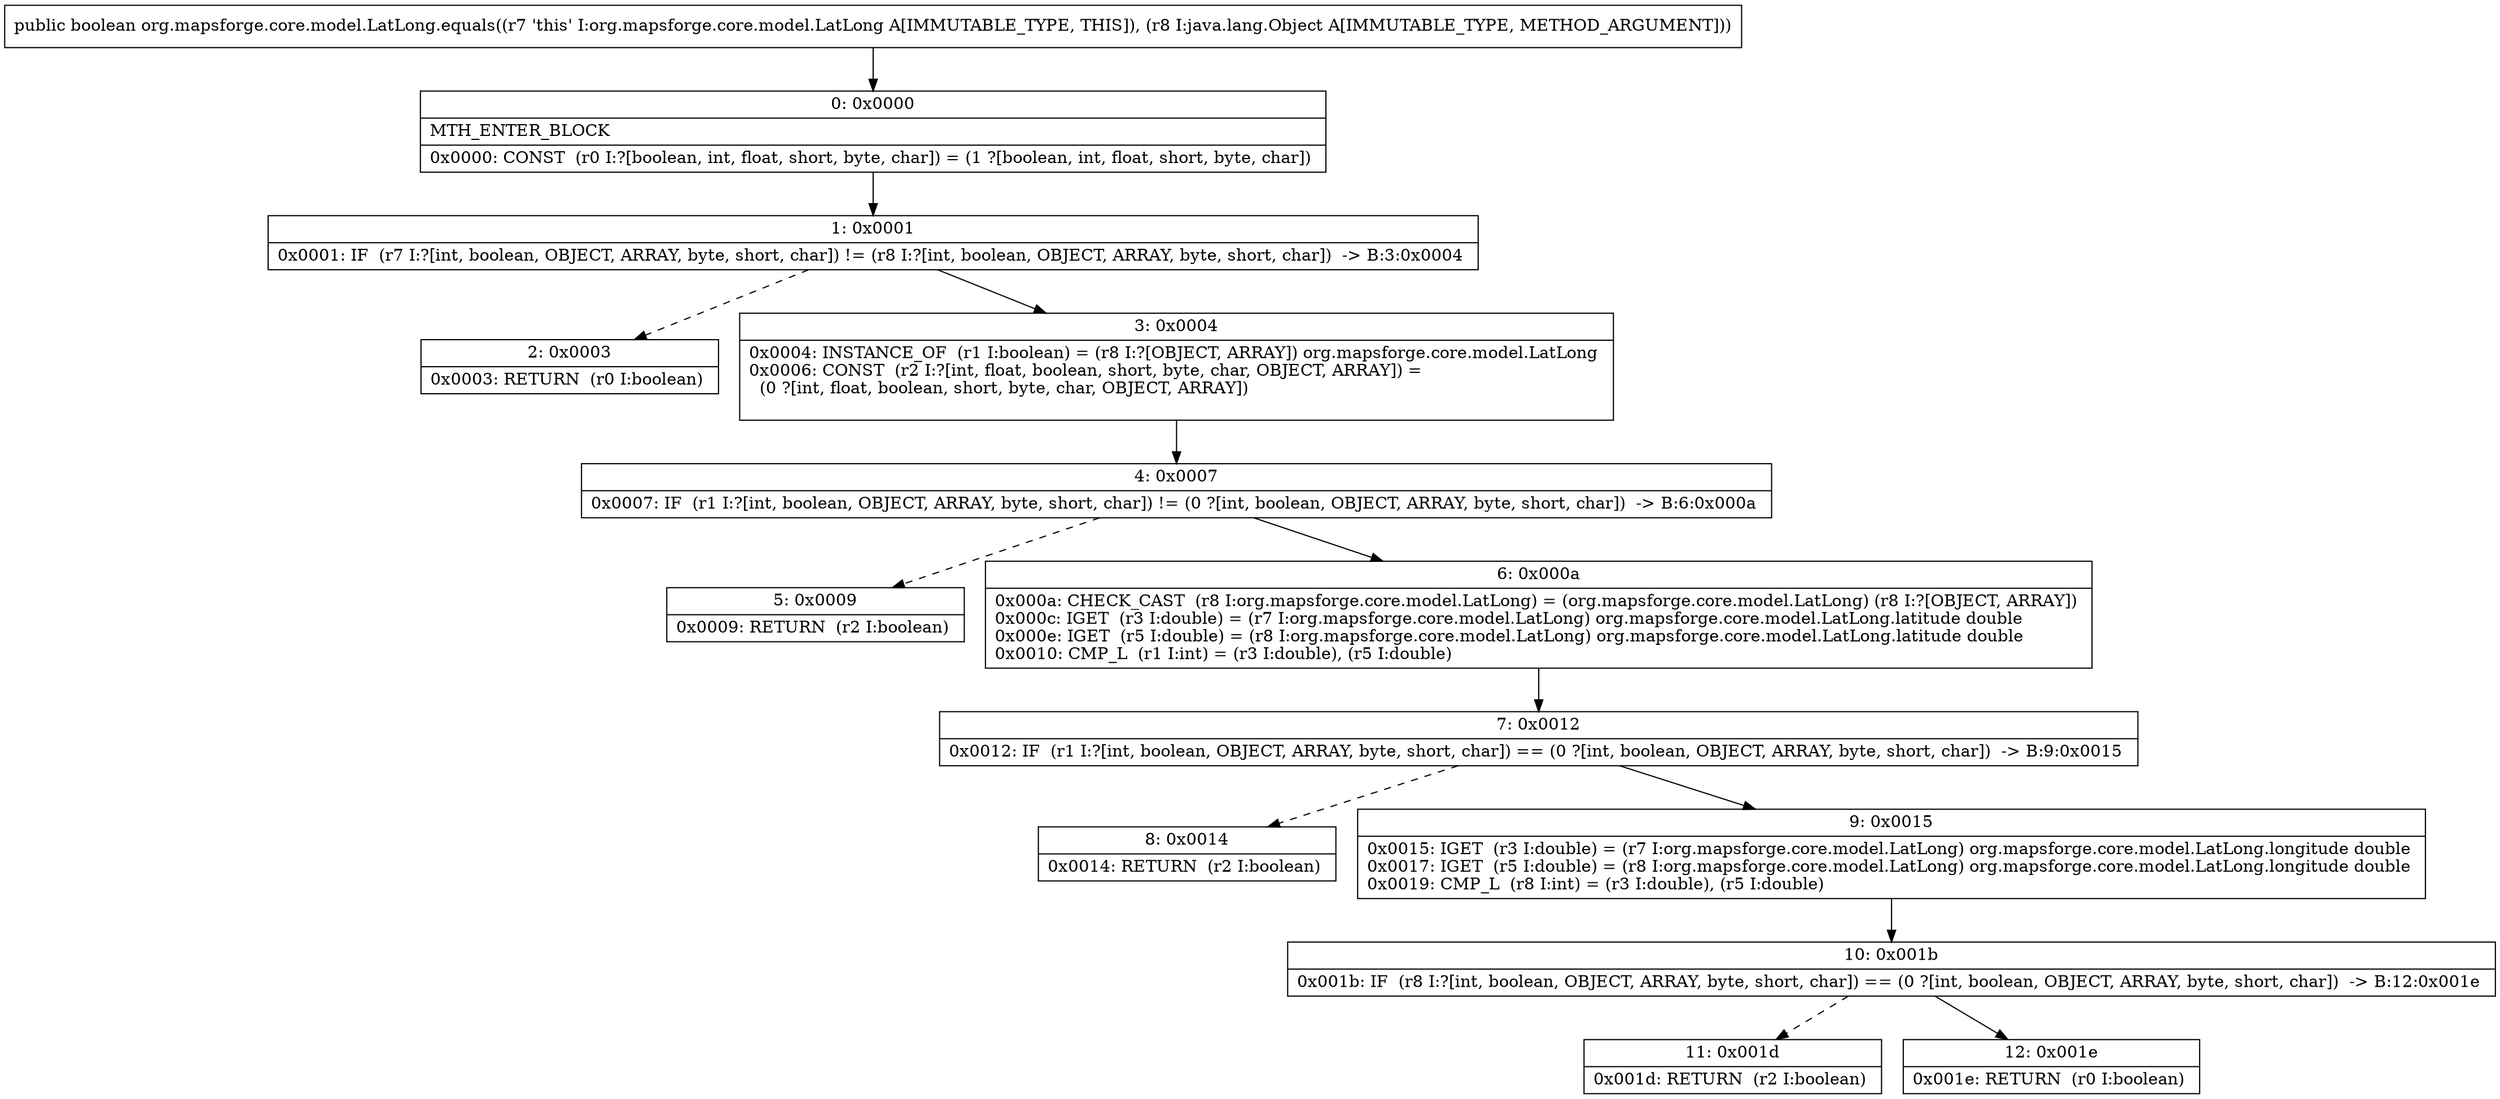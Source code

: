 digraph "CFG fororg.mapsforge.core.model.LatLong.equals(Ljava\/lang\/Object;)Z" {
Node_0 [shape=record,label="{0\:\ 0x0000|MTH_ENTER_BLOCK\l|0x0000: CONST  (r0 I:?[boolean, int, float, short, byte, char]) = (1 ?[boolean, int, float, short, byte, char]) \l}"];
Node_1 [shape=record,label="{1\:\ 0x0001|0x0001: IF  (r7 I:?[int, boolean, OBJECT, ARRAY, byte, short, char]) != (r8 I:?[int, boolean, OBJECT, ARRAY, byte, short, char])  \-\> B:3:0x0004 \l}"];
Node_2 [shape=record,label="{2\:\ 0x0003|0x0003: RETURN  (r0 I:boolean) \l}"];
Node_3 [shape=record,label="{3\:\ 0x0004|0x0004: INSTANCE_OF  (r1 I:boolean) = (r8 I:?[OBJECT, ARRAY]) org.mapsforge.core.model.LatLong \l0x0006: CONST  (r2 I:?[int, float, boolean, short, byte, char, OBJECT, ARRAY]) = \l  (0 ?[int, float, boolean, short, byte, char, OBJECT, ARRAY])\l \l}"];
Node_4 [shape=record,label="{4\:\ 0x0007|0x0007: IF  (r1 I:?[int, boolean, OBJECT, ARRAY, byte, short, char]) != (0 ?[int, boolean, OBJECT, ARRAY, byte, short, char])  \-\> B:6:0x000a \l}"];
Node_5 [shape=record,label="{5\:\ 0x0009|0x0009: RETURN  (r2 I:boolean) \l}"];
Node_6 [shape=record,label="{6\:\ 0x000a|0x000a: CHECK_CAST  (r8 I:org.mapsforge.core.model.LatLong) = (org.mapsforge.core.model.LatLong) (r8 I:?[OBJECT, ARRAY]) \l0x000c: IGET  (r3 I:double) = (r7 I:org.mapsforge.core.model.LatLong) org.mapsforge.core.model.LatLong.latitude double \l0x000e: IGET  (r5 I:double) = (r8 I:org.mapsforge.core.model.LatLong) org.mapsforge.core.model.LatLong.latitude double \l0x0010: CMP_L  (r1 I:int) = (r3 I:double), (r5 I:double) \l}"];
Node_7 [shape=record,label="{7\:\ 0x0012|0x0012: IF  (r1 I:?[int, boolean, OBJECT, ARRAY, byte, short, char]) == (0 ?[int, boolean, OBJECT, ARRAY, byte, short, char])  \-\> B:9:0x0015 \l}"];
Node_8 [shape=record,label="{8\:\ 0x0014|0x0014: RETURN  (r2 I:boolean) \l}"];
Node_9 [shape=record,label="{9\:\ 0x0015|0x0015: IGET  (r3 I:double) = (r7 I:org.mapsforge.core.model.LatLong) org.mapsforge.core.model.LatLong.longitude double \l0x0017: IGET  (r5 I:double) = (r8 I:org.mapsforge.core.model.LatLong) org.mapsforge.core.model.LatLong.longitude double \l0x0019: CMP_L  (r8 I:int) = (r3 I:double), (r5 I:double) \l}"];
Node_10 [shape=record,label="{10\:\ 0x001b|0x001b: IF  (r8 I:?[int, boolean, OBJECT, ARRAY, byte, short, char]) == (0 ?[int, boolean, OBJECT, ARRAY, byte, short, char])  \-\> B:12:0x001e \l}"];
Node_11 [shape=record,label="{11\:\ 0x001d|0x001d: RETURN  (r2 I:boolean) \l}"];
Node_12 [shape=record,label="{12\:\ 0x001e|0x001e: RETURN  (r0 I:boolean) \l}"];
MethodNode[shape=record,label="{public boolean org.mapsforge.core.model.LatLong.equals((r7 'this' I:org.mapsforge.core.model.LatLong A[IMMUTABLE_TYPE, THIS]), (r8 I:java.lang.Object A[IMMUTABLE_TYPE, METHOD_ARGUMENT])) }"];
MethodNode -> Node_0;
Node_0 -> Node_1;
Node_1 -> Node_2[style=dashed];
Node_1 -> Node_3;
Node_3 -> Node_4;
Node_4 -> Node_5[style=dashed];
Node_4 -> Node_6;
Node_6 -> Node_7;
Node_7 -> Node_8[style=dashed];
Node_7 -> Node_9;
Node_9 -> Node_10;
Node_10 -> Node_11[style=dashed];
Node_10 -> Node_12;
}

